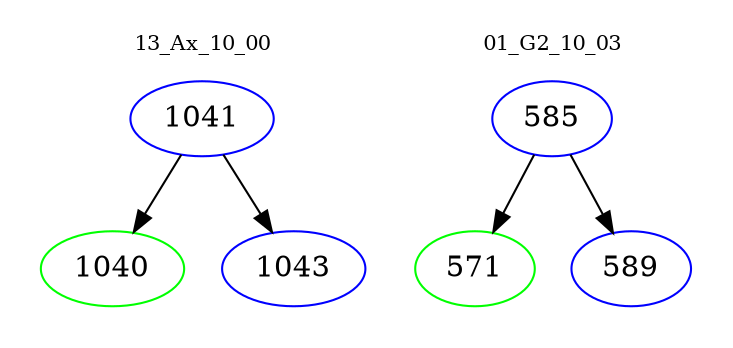 digraph{
subgraph cluster_0 {
color = white
label = "13_Ax_10_00";
fontsize=10;
T0_1041 [label="1041", color="blue"]
T0_1041 -> T0_1040 [color="black"]
T0_1040 [label="1040", color="green"]
T0_1041 -> T0_1043 [color="black"]
T0_1043 [label="1043", color="blue"]
}
subgraph cluster_1 {
color = white
label = "01_G2_10_03";
fontsize=10;
T1_585 [label="585", color="blue"]
T1_585 -> T1_571 [color="black"]
T1_571 [label="571", color="green"]
T1_585 -> T1_589 [color="black"]
T1_589 [label="589", color="blue"]
}
}
